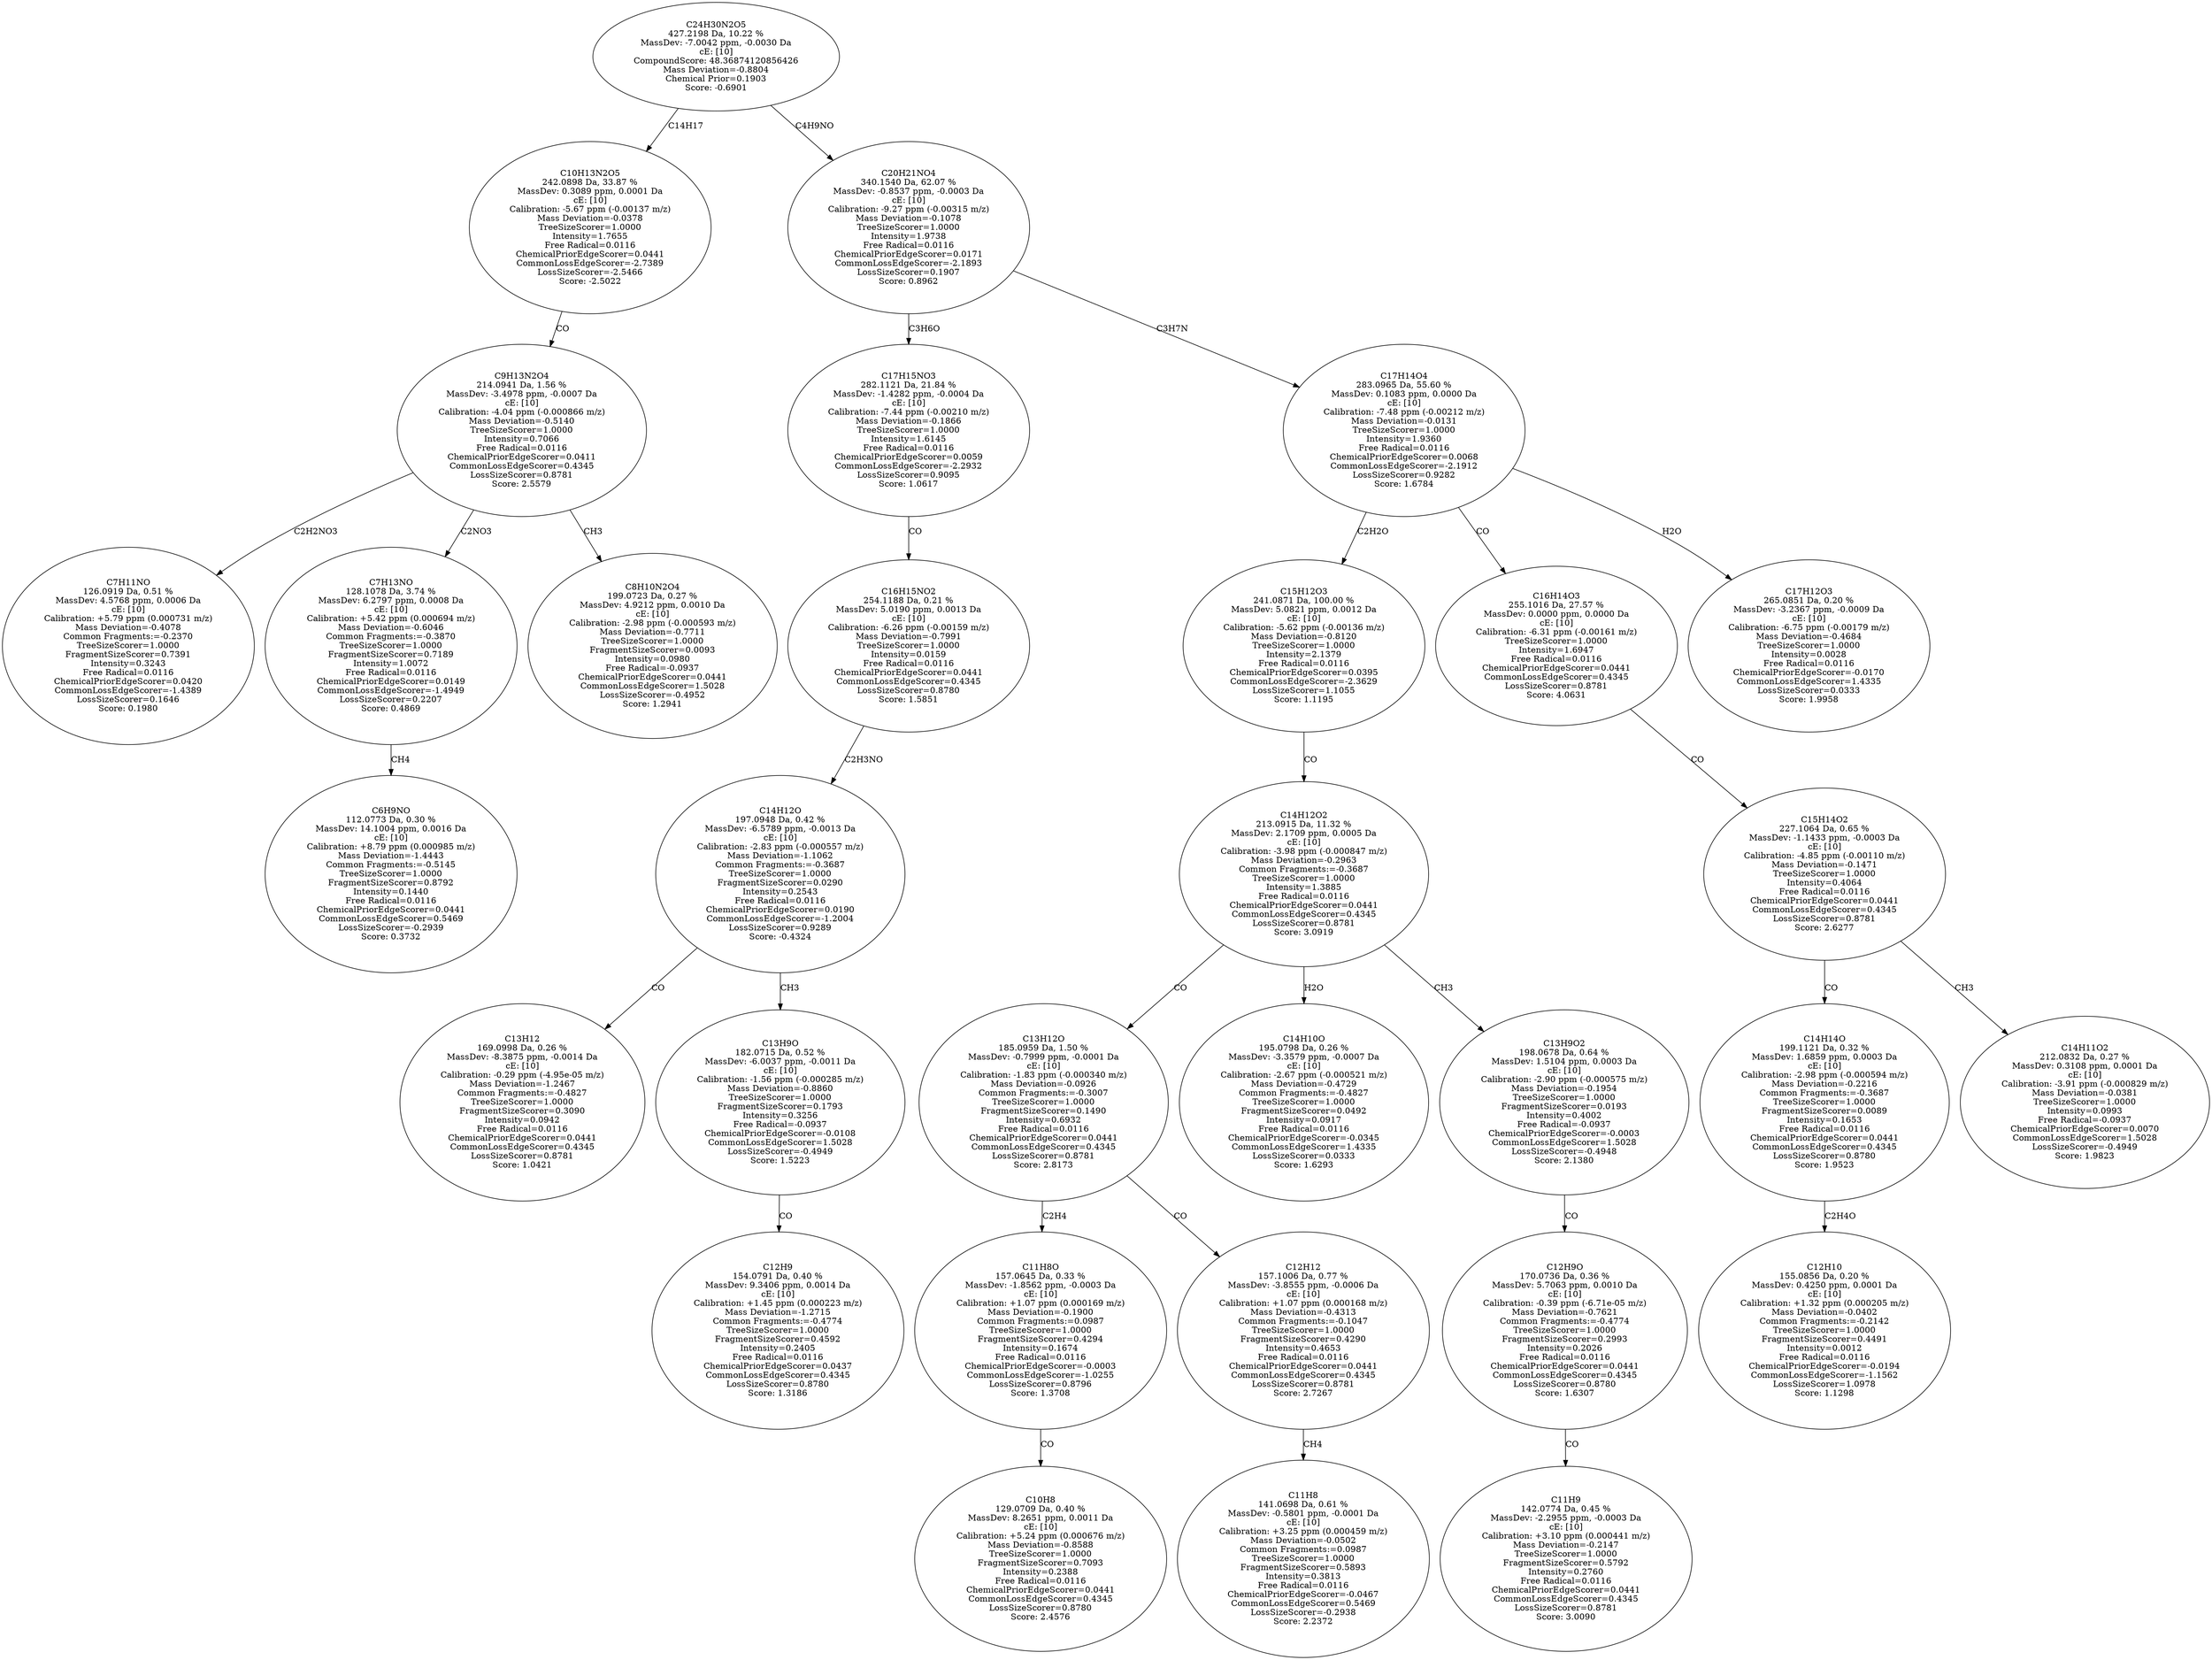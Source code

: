 strict digraph {
v1 [label="C7H11NO\n126.0919 Da, 0.51 %\nMassDev: 4.5768 ppm, 0.0006 Da\ncE: [10]\nCalibration: +5.79 ppm (0.000731 m/z)\nMass Deviation=-0.4078\nCommon Fragments:=-0.2370\nTreeSizeScorer=1.0000\nFragmentSizeScorer=0.7391\nIntensity=0.3243\nFree Radical=0.0116\nChemicalPriorEdgeScorer=0.0420\nCommonLossEdgeScorer=-1.4389\nLossSizeScorer=0.1646\nScore: 0.1980"];
v2 [label="C6H9NO\n112.0773 Da, 0.30 %\nMassDev: 14.1004 ppm, 0.0016 Da\ncE: [10]\nCalibration: +8.79 ppm (0.000985 m/z)\nMass Deviation=-1.4443\nCommon Fragments:=-0.5145\nTreeSizeScorer=1.0000\nFragmentSizeScorer=0.8792\nIntensity=0.1440\nFree Radical=0.0116\nChemicalPriorEdgeScorer=0.0441\nCommonLossEdgeScorer=0.5469\nLossSizeScorer=-0.2939\nScore: 0.3732"];
v3 [label="C7H13NO\n128.1078 Da, 3.74 %\nMassDev: 6.2797 ppm, 0.0008 Da\ncE: [10]\nCalibration: +5.42 ppm (0.000694 m/z)\nMass Deviation=-0.6046\nCommon Fragments:=-0.3870\nTreeSizeScorer=1.0000\nFragmentSizeScorer=0.7189\nIntensity=1.0072\nFree Radical=0.0116\nChemicalPriorEdgeScorer=0.0149\nCommonLossEdgeScorer=-1.4949\nLossSizeScorer=0.2207\nScore: 0.4869"];
v4 [label="C8H10N2O4\n199.0723 Da, 0.27 %\nMassDev: 4.9212 ppm, 0.0010 Da\ncE: [10]\nCalibration: -2.98 ppm (-0.000593 m/z)\nMass Deviation=-0.7711\nTreeSizeScorer=1.0000\nFragmentSizeScorer=0.0093\nIntensity=0.0980\nFree Radical=-0.0937\nChemicalPriorEdgeScorer=0.0441\nCommonLossEdgeScorer=1.5028\nLossSizeScorer=-0.4952\nScore: 1.2941"];
v5 [label="C9H13N2O4\n214.0941 Da, 1.56 %\nMassDev: -3.4978 ppm, -0.0007 Da\ncE: [10]\nCalibration: -4.04 ppm (-0.000866 m/z)\nMass Deviation=-0.5140\nTreeSizeScorer=1.0000\nIntensity=0.7066\nFree Radical=0.0116\nChemicalPriorEdgeScorer=0.0411\nCommonLossEdgeScorer=0.4345\nLossSizeScorer=0.8781\nScore: 2.5579"];
v6 [label="C10H13N2O5\n242.0898 Da, 33.87 %\nMassDev: 0.3089 ppm, 0.0001 Da\ncE: [10]\nCalibration: -5.67 ppm (-0.00137 m/z)\nMass Deviation=-0.0378\nTreeSizeScorer=1.0000\nIntensity=1.7655\nFree Radical=0.0116\nChemicalPriorEdgeScorer=0.0441\nCommonLossEdgeScorer=-2.7389\nLossSizeScorer=-2.5466\nScore: -2.5022"];
v7 [label="C13H12\n169.0998 Da, 0.26 %\nMassDev: -8.3875 ppm, -0.0014 Da\ncE: [10]\nCalibration: -0.29 ppm (-4.95e-05 m/z)\nMass Deviation=-1.2467\nCommon Fragments:=-0.4827\nTreeSizeScorer=1.0000\nFragmentSizeScorer=0.3090\nIntensity=0.0942\nFree Radical=0.0116\nChemicalPriorEdgeScorer=0.0441\nCommonLossEdgeScorer=0.4345\nLossSizeScorer=0.8781\nScore: 1.0421"];
v8 [label="C12H9\n154.0791 Da, 0.40 %\nMassDev: 9.3406 ppm, 0.0014 Da\ncE: [10]\nCalibration: +1.45 ppm (0.000223 m/z)\nMass Deviation=-1.2715\nCommon Fragments:=-0.4774\nTreeSizeScorer=1.0000\nFragmentSizeScorer=0.4592\nIntensity=0.2405\nFree Radical=0.0116\nChemicalPriorEdgeScorer=0.0437\nCommonLossEdgeScorer=0.4345\nLossSizeScorer=0.8780\nScore: 1.3186"];
v9 [label="C13H9O\n182.0715 Da, 0.52 %\nMassDev: -6.0037 ppm, -0.0011 Da\ncE: [10]\nCalibration: -1.56 ppm (-0.000285 m/z)\nMass Deviation=-0.8860\nTreeSizeScorer=1.0000\nFragmentSizeScorer=0.1793\nIntensity=0.3256\nFree Radical=-0.0937\nChemicalPriorEdgeScorer=-0.0108\nCommonLossEdgeScorer=1.5028\nLossSizeScorer=-0.4949\nScore: 1.5223"];
v10 [label="C14H12O\n197.0948 Da, 0.42 %\nMassDev: -6.5789 ppm, -0.0013 Da\ncE: [10]\nCalibration: -2.83 ppm (-0.000557 m/z)\nMass Deviation=-1.1062\nCommon Fragments:=-0.3687\nTreeSizeScorer=1.0000\nFragmentSizeScorer=0.0290\nIntensity=0.2543\nFree Radical=0.0116\nChemicalPriorEdgeScorer=0.0190\nCommonLossEdgeScorer=-1.2004\nLossSizeScorer=0.9289\nScore: -0.4324"];
v11 [label="C16H15NO2\n254.1188 Da, 0.21 %\nMassDev: 5.0190 ppm, 0.0013 Da\ncE: [10]\nCalibration: -6.26 ppm (-0.00159 m/z)\nMass Deviation=-0.7991\nTreeSizeScorer=1.0000\nIntensity=0.0159\nFree Radical=0.0116\nChemicalPriorEdgeScorer=0.0441\nCommonLossEdgeScorer=0.4345\nLossSizeScorer=0.8780\nScore: 1.5851"];
v12 [label="C17H15NO3\n282.1121 Da, 21.84 %\nMassDev: -1.4282 ppm, -0.0004 Da\ncE: [10]\nCalibration: -7.44 ppm (-0.00210 m/z)\nMass Deviation=-0.1866\nTreeSizeScorer=1.0000\nIntensity=1.6145\nFree Radical=0.0116\nChemicalPriorEdgeScorer=0.0059\nCommonLossEdgeScorer=-2.2932\nLossSizeScorer=0.9095\nScore: 1.0617"];
v13 [label="C10H8\n129.0709 Da, 0.40 %\nMassDev: 8.2651 ppm, 0.0011 Da\ncE: [10]\nCalibration: +5.24 ppm (0.000676 m/z)\nMass Deviation=-0.8588\nTreeSizeScorer=1.0000\nFragmentSizeScorer=0.7093\nIntensity=0.2388\nFree Radical=0.0116\nChemicalPriorEdgeScorer=0.0441\nCommonLossEdgeScorer=0.4345\nLossSizeScorer=0.8780\nScore: 2.4576"];
v14 [label="C11H8O\n157.0645 Da, 0.33 %\nMassDev: -1.8562 ppm, -0.0003 Da\ncE: [10]\nCalibration: +1.07 ppm (0.000169 m/z)\nMass Deviation=-0.1900\nCommon Fragments:=0.0987\nTreeSizeScorer=1.0000\nFragmentSizeScorer=0.4294\nIntensity=0.1674\nFree Radical=0.0116\nChemicalPriorEdgeScorer=-0.0003\nCommonLossEdgeScorer=-1.0255\nLossSizeScorer=0.8796\nScore: 1.3708"];
v15 [label="C11H8\n141.0698 Da, 0.61 %\nMassDev: -0.5801 ppm, -0.0001 Da\ncE: [10]\nCalibration: +3.25 ppm (0.000459 m/z)\nMass Deviation=-0.0502\nCommon Fragments:=0.0987\nTreeSizeScorer=1.0000\nFragmentSizeScorer=0.5893\nIntensity=0.3813\nFree Radical=0.0116\nChemicalPriorEdgeScorer=-0.0467\nCommonLossEdgeScorer=0.5469\nLossSizeScorer=-0.2938\nScore: 2.2372"];
v16 [label="C12H12\n157.1006 Da, 0.77 %\nMassDev: -3.8555 ppm, -0.0006 Da\ncE: [10]\nCalibration: +1.07 ppm (0.000168 m/z)\nMass Deviation=-0.4313\nCommon Fragments:=-0.1047\nTreeSizeScorer=1.0000\nFragmentSizeScorer=0.4290\nIntensity=0.4653\nFree Radical=0.0116\nChemicalPriorEdgeScorer=0.0441\nCommonLossEdgeScorer=0.4345\nLossSizeScorer=0.8781\nScore: 2.7267"];
v17 [label="C13H12O\n185.0959 Da, 1.50 %\nMassDev: -0.7999 ppm, -0.0001 Da\ncE: [10]\nCalibration: -1.83 ppm (-0.000340 m/z)\nMass Deviation=-0.0926\nCommon Fragments:=-0.3007\nTreeSizeScorer=1.0000\nFragmentSizeScorer=0.1490\nIntensity=0.6932\nFree Radical=0.0116\nChemicalPriorEdgeScorer=0.0441\nCommonLossEdgeScorer=0.4345\nLossSizeScorer=0.8781\nScore: 2.8173"];
v18 [label="C14H10O\n195.0798 Da, 0.26 %\nMassDev: -3.3579 ppm, -0.0007 Da\ncE: [10]\nCalibration: -2.67 ppm (-0.000521 m/z)\nMass Deviation=-0.4729\nCommon Fragments:=-0.4827\nTreeSizeScorer=1.0000\nFragmentSizeScorer=0.0492\nIntensity=0.0917\nFree Radical=0.0116\nChemicalPriorEdgeScorer=-0.0345\nCommonLossEdgeScorer=1.4335\nLossSizeScorer=0.0333\nScore: 1.6293"];
v19 [label="C11H9\n142.0774 Da, 0.45 %\nMassDev: -2.2955 ppm, -0.0003 Da\ncE: [10]\nCalibration: +3.10 ppm (0.000441 m/z)\nMass Deviation=-0.2147\nTreeSizeScorer=1.0000\nFragmentSizeScorer=0.5792\nIntensity=0.2760\nFree Radical=0.0116\nChemicalPriorEdgeScorer=0.0441\nCommonLossEdgeScorer=0.4345\nLossSizeScorer=0.8781\nScore: 3.0090"];
v20 [label="C12H9O\n170.0736 Da, 0.36 %\nMassDev: 5.7063 ppm, 0.0010 Da\ncE: [10]\nCalibration: -0.39 ppm (-6.71e-05 m/z)\nMass Deviation=-0.7621\nCommon Fragments:=-0.4774\nTreeSizeScorer=1.0000\nFragmentSizeScorer=0.2993\nIntensity=0.2026\nFree Radical=0.0116\nChemicalPriorEdgeScorer=0.0441\nCommonLossEdgeScorer=0.4345\nLossSizeScorer=0.8780\nScore: 1.6307"];
v21 [label="C13H9O2\n198.0678 Da, 0.64 %\nMassDev: 1.5104 ppm, 0.0003 Da\ncE: [10]\nCalibration: -2.90 ppm (-0.000575 m/z)\nMass Deviation=-0.1954\nTreeSizeScorer=1.0000\nFragmentSizeScorer=0.0193\nIntensity=0.4002\nFree Radical=-0.0937\nChemicalPriorEdgeScorer=-0.0003\nCommonLossEdgeScorer=1.5028\nLossSizeScorer=-0.4948\nScore: 2.1380"];
v22 [label="C14H12O2\n213.0915 Da, 11.32 %\nMassDev: 2.1709 ppm, 0.0005 Da\ncE: [10]\nCalibration: -3.98 ppm (-0.000847 m/z)\nMass Deviation=-0.2963\nCommon Fragments:=-0.3687\nTreeSizeScorer=1.0000\nIntensity=1.3885\nFree Radical=0.0116\nChemicalPriorEdgeScorer=0.0441\nCommonLossEdgeScorer=0.4345\nLossSizeScorer=0.8781\nScore: 3.0919"];
v23 [label="C15H12O3\n241.0871 Da, 100.00 %\nMassDev: 5.0821 ppm, 0.0012 Da\ncE: [10]\nCalibration: -5.62 ppm (-0.00136 m/z)\nMass Deviation=-0.8120\nTreeSizeScorer=1.0000\nIntensity=2.1379\nFree Radical=0.0116\nChemicalPriorEdgeScorer=0.0395\nCommonLossEdgeScorer=-2.3629\nLossSizeScorer=1.1055\nScore: 1.1195"];
v24 [label="C12H10\n155.0856 Da, 0.20 %\nMassDev: 0.4250 ppm, 0.0001 Da\ncE: [10]\nCalibration: +1.32 ppm (0.000205 m/z)\nMass Deviation=-0.0402\nCommon Fragments:=-0.2142\nTreeSizeScorer=1.0000\nFragmentSizeScorer=0.4491\nIntensity=0.0012\nFree Radical=0.0116\nChemicalPriorEdgeScorer=-0.0194\nCommonLossEdgeScorer=-1.1562\nLossSizeScorer=1.0978\nScore: 1.1298"];
v25 [label="C14H14O\n199.1121 Da, 0.32 %\nMassDev: 1.6859 ppm, 0.0003 Da\ncE: [10]\nCalibration: -2.98 ppm (-0.000594 m/z)\nMass Deviation=-0.2216\nCommon Fragments:=-0.3687\nTreeSizeScorer=1.0000\nFragmentSizeScorer=0.0089\nIntensity=0.1653\nFree Radical=0.0116\nChemicalPriorEdgeScorer=0.0441\nCommonLossEdgeScorer=0.4345\nLossSizeScorer=0.8780\nScore: 1.9523"];
v26 [label="C14H11O2\n212.0832 Da, 0.27 %\nMassDev: 0.3108 ppm, 0.0001 Da\ncE: [10]\nCalibration: -3.91 ppm (-0.000829 m/z)\nMass Deviation=-0.0381\nTreeSizeScorer=1.0000\nIntensity=0.0993\nFree Radical=-0.0937\nChemicalPriorEdgeScorer=0.0070\nCommonLossEdgeScorer=1.5028\nLossSizeScorer=-0.4949\nScore: 1.9823"];
v27 [label="C15H14O2\n227.1064 Da, 0.65 %\nMassDev: -1.1433 ppm, -0.0003 Da\ncE: [10]\nCalibration: -4.85 ppm (-0.00110 m/z)\nMass Deviation=-0.1471\nTreeSizeScorer=1.0000\nIntensity=0.4064\nFree Radical=0.0116\nChemicalPriorEdgeScorer=0.0441\nCommonLossEdgeScorer=0.4345\nLossSizeScorer=0.8781\nScore: 2.6277"];
v28 [label="C16H14O3\n255.1016 Da, 27.57 %\nMassDev: 0.0000 ppm, 0.0000 Da\ncE: [10]\nCalibration: -6.31 ppm (-0.00161 m/z)\nTreeSizeScorer=1.0000\nIntensity=1.6947\nFree Radical=0.0116\nChemicalPriorEdgeScorer=0.0441\nCommonLossEdgeScorer=0.4345\nLossSizeScorer=0.8781\nScore: 4.0631"];
v29 [label="C17H12O3\n265.0851 Da, 0.20 %\nMassDev: -3.2367 ppm, -0.0009 Da\ncE: [10]\nCalibration: -6.75 ppm (-0.00179 m/z)\nMass Deviation=-0.4684\nTreeSizeScorer=1.0000\nIntensity=0.0028\nFree Radical=0.0116\nChemicalPriorEdgeScorer=-0.0170\nCommonLossEdgeScorer=1.4335\nLossSizeScorer=0.0333\nScore: 1.9958"];
v30 [label="C17H14O4\n283.0965 Da, 55.60 %\nMassDev: 0.1083 ppm, 0.0000 Da\ncE: [10]\nCalibration: -7.48 ppm (-0.00212 m/z)\nMass Deviation=-0.0131\nTreeSizeScorer=1.0000\nIntensity=1.9360\nFree Radical=0.0116\nChemicalPriorEdgeScorer=0.0068\nCommonLossEdgeScorer=-2.1912\nLossSizeScorer=0.9282\nScore: 1.6784"];
v31 [label="C20H21NO4\n340.1540 Da, 62.07 %\nMassDev: -0.8537 ppm, -0.0003 Da\ncE: [10]\nCalibration: -9.27 ppm (-0.00315 m/z)\nMass Deviation=-0.1078\nTreeSizeScorer=1.0000\nIntensity=1.9738\nFree Radical=0.0116\nChemicalPriorEdgeScorer=0.0171\nCommonLossEdgeScorer=-2.1893\nLossSizeScorer=0.1907\nScore: 0.8962"];
v32 [label="C24H30N2O5\n427.2198 Da, 10.22 %\nMassDev: -7.0042 ppm, -0.0030 Da\ncE: [10]\nCompoundScore: 48.36874120856426\nMass Deviation=-0.8804\nChemical Prior=0.1903\nScore: -0.6901"];
v5 -> v1 [label="C2H2NO3"];
v3 -> v2 [label="CH4"];
v5 -> v3 [label="C2NO3"];
v5 -> v4 [label="CH3"];
v6 -> v5 [label="CO"];
v32 -> v6 [label="C14H17"];
v10 -> v7 [label="CO"];
v9 -> v8 [label="CO"];
v10 -> v9 [label="CH3"];
v11 -> v10 [label="C2H3NO"];
v12 -> v11 [label="CO"];
v31 -> v12 [label="C3H6O"];
v14 -> v13 [label="CO"];
v17 -> v14 [label="C2H4"];
v16 -> v15 [label="CH4"];
v17 -> v16 [label="CO"];
v22 -> v17 [label="CO"];
v22 -> v18 [label="H2O"];
v20 -> v19 [label="CO"];
v21 -> v20 [label="CO"];
v22 -> v21 [label="CH3"];
v23 -> v22 [label="CO"];
v30 -> v23 [label="C2H2O"];
v25 -> v24 [label="C2H4O"];
v27 -> v25 [label="CO"];
v27 -> v26 [label="CH3"];
v28 -> v27 [label="CO"];
v30 -> v28 [label="CO"];
v30 -> v29 [label="H2O"];
v31 -> v30 [label="C3H7N"];
v32 -> v31 [label="C4H9NO"];
}
